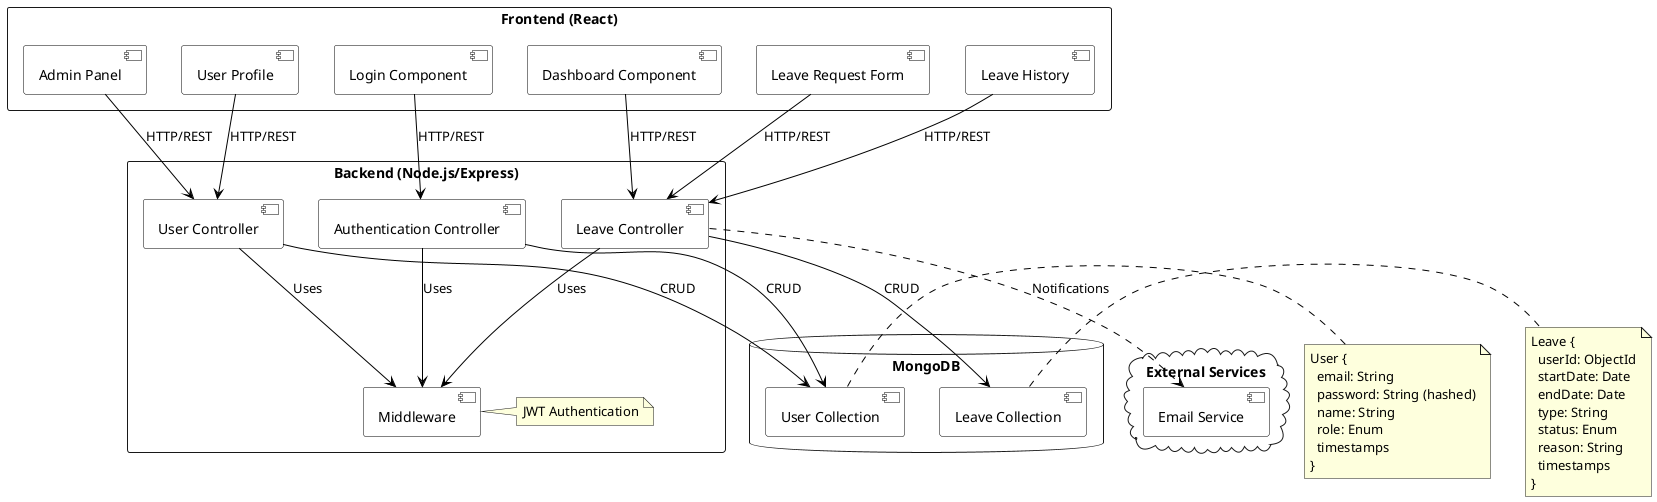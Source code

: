 @startuml Leave Management System Architecture

!define RECTANGLE class

skinparam componentStyle uml2
skinparam component {
  BackgroundColor White
  BorderColor Black
  ArrowColor Black
}

rectangle "Frontend (React)" {
  [Login Component]
  [Dashboard Component]
  [Leave Request Form]
  [Leave History]
  [User Profile]
  [Admin Panel]
}

rectangle "Backend (Node.js/Express)" {
  [Authentication Controller]
  [Leave Controller]
  [User Controller]
  [Middleware] as MW
  note right of MW : JWT Authentication
}

database "MongoDB" {
  [User Collection]
  [Leave Collection]
}

cloud "External Services" {
  [Email Service]
}

' Frontend to Backend Communication
[Login Component] --> [Authentication Controller] : HTTP/REST
[Dashboard Component] --> [Leave Controller] : HTTP/REST
[Leave Request Form] --> [Leave Controller] : HTTP/REST
[Leave History] --> [Leave Controller] : HTTP/REST
[User Profile] --> [User Controller] : HTTP/REST
[Admin Panel] --> [User Controller] : HTTP/REST

' Backend Components Communication
[Authentication Controller] --> MW : Uses
[Leave Controller] --> MW : Uses
[User Controller] --> MW : Uses

' Database Communication
[Authentication Controller] --> [User Collection] : CRUD
[Leave Controller] --> [Leave Collection] : CRUD
[User Controller] --> [User Collection] : CRUD

' External Service Communication
[Leave Controller] ..> [Email Service] : Notifications

' Data Models
note right of [User Collection]
  User {
    email: String
    password: String (hashed)
    name: String
    role: Enum
    timestamps
  }
end note

note right of [Leave Collection]
  Leave {
    userId: ObjectId
    startDate: Date
    endDate: Date
    type: String
    status: Enum
    reason: String
    timestamps
  }
end note

@enduml 